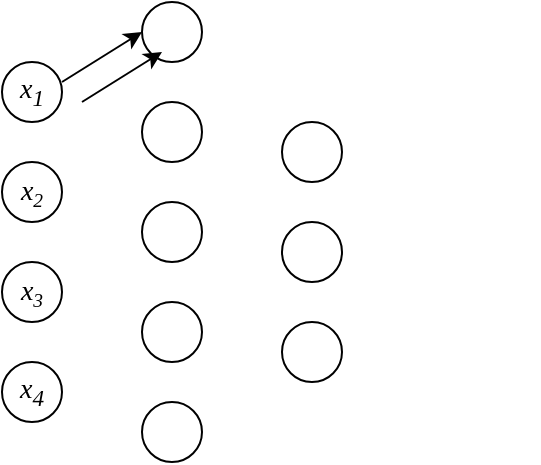 <mxfile version="14.4.8" type="github" pages="4"><diagram id="WSE3ILW134TUoGIqvRKd" name="Page-1"><mxGraphModel dx="884" dy="551" grid="1" gridSize="10" guides="1" tooltips="1" connect="1" arrows="1" fold="1" page="1" pageScale="1" pageWidth="827" pageHeight="1169" math="0" shadow="0"><root><mxCell id="0"/><mxCell id="1" parent="0"/><mxCell id="jjLPxzHx9ldPO0-9fvnH-3" value="" style="endArrow=none;html=1;" edge="1" parent="1"><mxGeometry width="50" height="50" relative="1" as="geometry"><mxPoint x="420" y="770" as="sourcePoint"/><mxPoint x="420" y="770" as="targetPoint"/></mxGeometry></mxCell><mxCell id="jjLPxzHx9ldPO0-9fvnH-4" style="edgeStyle=orthogonalEdgeStyle;rounded=0;orthogonalLoop=1;jettySize=auto;html=1;exitX=0.5;exitY=1;exitDx=0;exitDy=0;" edge="1" parent="1"><mxGeometry relative="1" as="geometry"><mxPoint x="420" y="770" as="sourcePoint"/><mxPoint x="420" y="770" as="targetPoint"/></mxGeometry></mxCell><mxCell id="jjLPxzHx9ldPO0-9fvnH-6" value="&lt;i style=&quot;font-size: 14px&quot;&gt;&lt;font face=&quot;Times New Roman&quot; style=&quot;font-size: 14px&quot;&gt;&lt;span&gt;x&lt;/span&gt;&lt;span&gt;&lt;sub&gt;1&lt;/sub&gt;&lt;/span&gt;&lt;/font&gt;&lt;/i&gt;" style="ellipse;whiteSpace=wrap;html=1;aspect=fixed;" vertex="1" parent="1"><mxGeometry x="160" y="680" width="30" height="30" as="geometry"/></mxCell><mxCell id="jjLPxzHx9ldPO0-9fvnH-7" value="&lt;i&gt;&lt;font face=&quot;Times New Roman&quot;&gt;&lt;span style=&quot;font-size: 14px&quot;&gt;x&lt;/span&gt;&lt;span style=&quot;font-size: 11.667px&quot;&gt;&lt;sub&gt;2&lt;/sub&gt;&lt;/span&gt;&lt;/font&gt;&lt;/i&gt;" style="ellipse;whiteSpace=wrap;html=1;aspect=fixed;" vertex="1" parent="1"><mxGeometry x="160" y="730" width="30" height="30" as="geometry"/></mxCell><mxCell id="jjLPxzHx9ldPO0-9fvnH-8" value="&lt;i&gt;&lt;font face=&quot;Times New Roman&quot;&gt;&lt;span style=&quot;font-size: 14px&quot;&gt;x&lt;/span&gt;&lt;span style=&quot;font-size: 11.667px&quot;&gt;&lt;sub&gt;3&lt;/sub&gt;&lt;/span&gt;&lt;/font&gt;&lt;/i&gt;" style="ellipse;whiteSpace=wrap;html=1;aspect=fixed;" vertex="1" parent="1"><mxGeometry x="160" y="780" width="30" height="30" as="geometry"/></mxCell><mxCell id="jjLPxzHx9ldPO0-9fvnH-9" value="&lt;i style=&quot;font-size: 14px&quot;&gt;&lt;font face=&quot;Times New Roman&quot; style=&quot;font-size: 14px&quot;&gt;&lt;span&gt;x&lt;/span&gt;&lt;span&gt;&lt;sub&gt;4&lt;/sub&gt;&lt;/span&gt;&lt;/font&gt;&lt;/i&gt;" style="ellipse;whiteSpace=wrap;html=1;aspect=fixed;" vertex="1" parent="1"><mxGeometry x="160" y="830" width="30" height="30" as="geometry"/></mxCell><mxCell id="jjLPxzHx9ldPO0-9fvnH-10" value="" style="ellipse;whiteSpace=wrap;html=1;aspect=fixed;" vertex="1" parent="1"><mxGeometry x="230" y="650" width="30" height="30" as="geometry"/></mxCell><mxCell id="jjLPxzHx9ldPO0-9fvnH-11" value="" style="ellipse;whiteSpace=wrap;html=1;aspect=fixed;" vertex="1" parent="1"><mxGeometry x="230" y="700" width="30" height="30" as="geometry"/></mxCell><mxCell id="jjLPxzHx9ldPO0-9fvnH-13" value="" style="ellipse;whiteSpace=wrap;html=1;aspect=fixed;" vertex="1" parent="1"><mxGeometry x="230" y="750" width="30" height="30" as="geometry"/></mxCell><mxCell id="jjLPxzHx9ldPO0-9fvnH-14" value="" style="ellipse;whiteSpace=wrap;html=1;aspect=fixed;" vertex="1" parent="1"><mxGeometry x="230" y="800" width="30" height="30" as="geometry"/></mxCell><mxCell id="jjLPxzHx9ldPO0-9fvnH-15" value="" style="ellipse;whiteSpace=wrap;html=1;aspect=fixed;" vertex="1" parent="1"><mxGeometry x="230" y="850" width="30" height="30" as="geometry"/></mxCell><mxCell id="jjLPxzHx9ldPO0-9fvnH-17" value="" style="ellipse;whiteSpace=wrap;html=1;aspect=fixed;" vertex="1" parent="1"><mxGeometry x="300" y="710" width="30" height="30" as="geometry"/></mxCell><mxCell id="jjLPxzHx9ldPO0-9fvnH-18" value="" style="ellipse;whiteSpace=wrap;html=1;aspect=fixed;" vertex="1" parent="1"><mxGeometry x="300" y="760" width="30" height="30" as="geometry"/></mxCell><mxCell id="jjLPxzHx9ldPO0-9fvnH-19" value="" style="ellipse;whiteSpace=wrap;html=1;aspect=fixed;" vertex="1" parent="1"><mxGeometry x="300" y="810" width="30" height="30" as="geometry"/></mxCell><mxCell id="jjLPxzHx9ldPO0-9fvnH-21" value="" style="endArrow=classic;html=1;entryX=0;entryY=0.5;entryDx=0;entryDy=0;" edge="1" parent="1" target="jjLPxzHx9ldPO0-9fvnH-10"><mxGeometry width="50" height="50" relative="1" as="geometry"><mxPoint x="190" y="690" as="sourcePoint"/><mxPoint x="220" y="660" as="targetPoint"/></mxGeometry></mxCell><mxCell id="jjLPxzHx9ldPO0-9fvnH-24" value="" style="endArrow=classic;html=1;entryX=0;entryY=0.5;entryDx=0;entryDy=0;" edge="1" parent="1"><mxGeometry width="50" height="50" relative="1" as="geometry"><mxPoint x="200" y="700" as="sourcePoint"/><mxPoint x="240" y="675" as="targetPoint"/></mxGeometry></mxCell></root></mxGraphModel></diagram><diagram id="C2nF4k45slujUINuCDwt" name="Page-2"><mxGraphModel dx="884" dy="551" grid="1" gridSize="10" guides="1" tooltips="1" connect="1" arrows="1" fold="1" page="1" pageScale="1" pageWidth="827" pageHeight="1169" math="0" shadow="0"><root><mxCell id="EUeyvfUsKKMItpRCQ-M3-0"/><mxCell id="EUeyvfUsKKMItpRCQ-M3-1" parent="EUeyvfUsKKMItpRCQ-M3-0"/><mxCell id="EUeyvfUsKKMItpRCQ-M3-15" value="" style="rounded=0;whiteSpace=wrap;html=1;" vertex="1" parent="EUeyvfUsKKMItpRCQ-M3-1"><mxGeometry x="100" y="160" width="20" height="20" as="geometry"/></mxCell><mxCell id="EUeyvfUsKKMItpRCQ-M3-17" value="" style="rounded=0;whiteSpace=wrap;html=1;" vertex="1" parent="EUeyvfUsKKMItpRCQ-M3-1"><mxGeometry x="80" y="160" width="20" height="20" as="geometry"/></mxCell><mxCell id="EUeyvfUsKKMItpRCQ-M3-20" value="" style="rounded=0;whiteSpace=wrap;html=1;" vertex="1" parent="EUeyvfUsKKMItpRCQ-M3-1"><mxGeometry x="120" y="160" width="20" height="20" as="geometry"/></mxCell><mxCell id="EUeyvfUsKKMItpRCQ-M3-25" value="" style="rounded=0;whiteSpace=wrap;html=1;" vertex="1" parent="EUeyvfUsKKMItpRCQ-M3-1"><mxGeometry x="140" y="160" width="20" height="20" as="geometry"/></mxCell><mxCell id="EUeyvfUsKKMItpRCQ-M3-26" value="" style="rounded=0;whiteSpace=wrap;html=1;" vertex="1" parent="EUeyvfUsKKMItpRCQ-M3-1"><mxGeometry x="160" y="160" width="20" height="20" as="geometry"/></mxCell><mxCell id="EUeyvfUsKKMItpRCQ-M3-43" value="" style="rounded=0;whiteSpace=wrap;html=1;" vertex="1" parent="EUeyvfUsKKMItpRCQ-M3-1"><mxGeometry x="100" y="181" width="20" height="20" as="geometry"/></mxCell><mxCell id="EUeyvfUsKKMItpRCQ-M3-44" value="" style="rounded=0;whiteSpace=wrap;html=1;" vertex="1" parent="EUeyvfUsKKMItpRCQ-M3-1"><mxGeometry x="80" y="181" width="20" height="20" as="geometry"/></mxCell><mxCell id="EUeyvfUsKKMItpRCQ-M3-45" value="" style="rounded=0;whiteSpace=wrap;html=1;" vertex="1" parent="EUeyvfUsKKMItpRCQ-M3-1"><mxGeometry x="120" y="181" width="20" height="20" as="geometry"/></mxCell><mxCell id="EUeyvfUsKKMItpRCQ-M3-46" value="" style="rounded=0;whiteSpace=wrap;html=1;" vertex="1" parent="EUeyvfUsKKMItpRCQ-M3-1"><mxGeometry x="140" y="181" width="20" height="20" as="geometry"/></mxCell><mxCell id="EUeyvfUsKKMItpRCQ-M3-47" value="" style="rounded=0;whiteSpace=wrap;html=1;" vertex="1" parent="EUeyvfUsKKMItpRCQ-M3-1"><mxGeometry x="160" y="181" width="20" height="20" as="geometry"/></mxCell></root></mxGraphModel></diagram><diagram id="Qmrw0CH839J5pqN2Pd-e" name="Page-3"><mxGraphModel dx="884" dy="495" grid="1" gridSize="10" guides="1" tooltips="1" connect="1" arrows="1" fold="1" page="1" pageScale="1" pageWidth="827" pageHeight="1169" math="0" shadow="0"><root><mxCell id="jDmmhBQTFemCONxyXjUW-0"/><mxCell id="jDmmhBQTFemCONxyXjUW-1" parent="jDmmhBQTFemCONxyXjUW-0"/><mxCell id="jDmmhBQTFemCONxyXjUW-9" style="edgeStyle=orthogonalEdgeStyle;rounded=0;orthogonalLoop=1;jettySize=auto;html=1;exitX=1;exitY=0.5;exitDx=0;exitDy=0;entryX=0;entryY=0.5;entryDx=0;entryDy=0;" edge="1" parent="jDmmhBQTFemCONxyXjUW-1" source="jDmmhBQTFemCONxyXjUW-3" target="jDmmhBQTFemCONxyXjUW-4"><mxGeometry relative="1" as="geometry"/></mxCell><mxCell id="jDmmhBQTFemCONxyXjUW-3" value="&lt;font style=&quot;font-size: 16px&quot;&gt;输入&lt;/font&gt;" style="rounded=1;whiteSpace=wrap;html=1;" vertex="1" parent="jDmmhBQTFemCONxyXjUW-1"><mxGeometry x="90" y="200" width="110" height="50" as="geometry"/></mxCell><mxCell id="jDmmhBQTFemCONxyXjUW-10" style="edgeStyle=orthogonalEdgeStyle;rounded=0;orthogonalLoop=1;jettySize=auto;html=1;exitX=1;exitY=0.5;exitDx=0;exitDy=0;" edge="1" parent="jDmmhBQTFemCONxyXjUW-1" source="jDmmhBQTFemCONxyXjUW-4" target="jDmmhBQTFemCONxyXjUW-5"><mxGeometry relative="1" as="geometry"/></mxCell><mxCell id="jDmmhBQTFemCONxyXjUW-4" value="&lt;font style=&quot;font-size: 16px&quot;&gt;CNN&lt;/font&gt;" style="rounded=1;whiteSpace=wrap;html=1;" vertex="1" parent="jDmmhBQTFemCONxyXjUW-1"><mxGeometry x="260" y="200" width="120" height="50" as="geometry"/></mxCell><mxCell id="jDmmhBQTFemCONxyXjUW-5" value="&lt;font style=&quot;font-size: 16px&quot;&gt;分类损失Lcls&lt;br&gt;回归损失Lreg&lt;/font&gt;" style="rounded=1;whiteSpace=wrap;html=1;" vertex="1" parent="jDmmhBQTFemCONxyXjUW-1"><mxGeometry x="440" y="200" width="120" height="50" as="geometry"/></mxCell><mxCell id="jDmmhBQTFemCONxyXjUW-6" value="&lt;font style=&quot;font-size: 16px&quot;&gt;CNN特征&lt;/font&gt;" style="rounded=1;whiteSpace=wrap;html=1;fillColor=#dae8fc;strokeColor=#6c8ebf;" vertex="1" parent="jDmmhBQTFemCONxyXjUW-1"><mxGeometry x="160" y="290" width="110" height="50" as="geometry"/></mxCell><mxCell id="jDmmhBQTFemCONxyXjUW-7" value="&lt;font style=&quot;font-size: 16px&quot;&gt;区域分类&lt;br&gt;位置精修&lt;br&gt;&lt;/font&gt;" style="rounded=1;whiteSpace=wrap;html=1;fillColor=#dae8fc;strokeColor=#6c8ebf;" vertex="1" parent="jDmmhBQTFemCONxyXjUW-1"><mxGeometry x="360" y="290" width="110" height="50" as="geometry"/></mxCell><mxCell id="jDmmhBQTFemCONxyXjUW-8" value="" style="shape=flexArrow;endArrow=classic;html=1;entryX=0;entryY=0.5;entryDx=0;entryDy=0;fillColor=#ffe6cc;strokeColor=#d79b00;exitX=1;exitY=0.5;exitDx=0;exitDy=0;exitPerimeter=0;" edge="1" parent="jDmmhBQTFemCONxyXjUW-1" source="jDmmhBQTFemCONxyXjUW-6" target="jDmmhBQTFemCONxyXjUW-7"><mxGeometry width="50" height="50" relative="1" as="geometry"><mxPoint x="280" y="315" as="sourcePoint"/><mxPoint x="330" y="270" as="targetPoint"/></mxGeometry></mxCell></root></mxGraphModel></diagram><diagram id="TJ7C56qp3_dpsDD1cluM" name="Page-4"><mxGraphModel dx="884" dy="495" grid="1" gridSize="10" guides="1" tooltips="1" connect="1" arrows="1" fold="1" page="1" pageScale="1" pageWidth="827" pageHeight="1169" math="0" shadow="0"><root><mxCell id="_VbRyEi4eSYCBUH7dsH0-0"/><mxCell id="_VbRyEi4eSYCBUH7dsH0-1" parent="_VbRyEi4eSYCBUH7dsH0-0"/><mxCell id="ZfdzN9h140y2ZWYQQ0Wh-15" value="" style="rounded=1;whiteSpace=wrap;html=1;strokeColor=#E1D5E7;" vertex="1" parent="_VbRyEi4eSYCBUH7dsH0-1"><mxGeometry x="296" y="150" width="234" height="180" as="geometry"/></mxCell><mxCell id="ZfdzN9h140y2ZWYQQ0Wh-0" style="edgeStyle=orthogonalEdgeStyle;rounded=0;orthogonalLoop=1;jettySize=auto;html=1;exitX=1;exitY=0.5;exitDx=0;exitDy=0;entryX=0;entryY=0.5;entryDx=0;entryDy=0;" edge="1" parent="_VbRyEi4eSYCBUH7dsH0-1" source="ZfdzN9h140y2ZWYQQ0Wh-1" target="ZfdzN9h140y2ZWYQQ0Wh-3"><mxGeometry relative="1" as="geometry"/></mxCell><mxCell id="ZfdzN9h140y2ZWYQQ0Wh-1" value="&lt;font style=&quot;font-size: 16px&quot;&gt;输入&lt;/font&gt;" style="rounded=1;whiteSpace=wrap;html=1;" vertex="1" parent="_VbRyEi4eSYCBUH7dsH0-1"><mxGeometry x="80" y="200" width="70" height="50" as="geometry"/></mxCell><mxCell id="ZfdzN9h140y2ZWYQQ0Wh-12" style="edgeStyle=orthogonalEdgeStyle;rounded=0;orthogonalLoop=1;jettySize=auto;html=1;exitX=1;exitY=0.5;exitDx=0;exitDy=0;entryX=0;entryY=0.5;entryDx=0;entryDy=0;" edge="1" parent="_VbRyEi4eSYCBUH7dsH0-1" source="ZfdzN9h140y2ZWYQQ0Wh-3" target="ZfdzN9h140y2ZWYQQ0Wh-10"><mxGeometry relative="1" as="geometry"/></mxCell><mxCell id="ZfdzN9h140y2ZWYQQ0Wh-3" value="&lt;font style=&quot;font-size: 16px&quot;&gt;卷积&amp;amp;池化&lt;/font&gt;" style="rounded=1;whiteSpace=wrap;html=1;" vertex="1" parent="_VbRyEi4eSYCBUH7dsH0-1"><mxGeometry x="180" y="200" width="100" height="50" as="geometry"/></mxCell><mxCell id="ZfdzN9h140y2ZWYQQ0Wh-5" value="&lt;font style=&quot;font-size: 16px&quot;&gt;候选区域&lt;br&gt;CNN特征&lt;/font&gt;" style="rounded=1;whiteSpace=wrap;html=1;fillColor=#dae8fc;strokeColor=#6c8ebf;" vertex="1" parent="_VbRyEi4eSYCBUH7dsH0-1"><mxGeometry x="253" y="350" width="120" height="60" as="geometry"/></mxCell><mxCell id="ZfdzN9h140y2ZWYQQ0Wh-6" value="&lt;font style=&quot;font-size: 16px&quot;&gt;区域分类&lt;br&gt;位置精修&lt;br&gt;&lt;/font&gt;" style="rounded=1;whiteSpace=wrap;html=1;fillColor=#dae8fc;strokeColor=#6c8ebf;" vertex="1" parent="_VbRyEi4eSYCBUH7dsH0-1"><mxGeometry x="453" y="350" width="120" height="60" as="geometry"/></mxCell><mxCell id="ZfdzN9h140y2ZWYQQ0Wh-7" value="" style="shape=flexArrow;endArrow=classic;html=1;entryX=0;entryY=0.5;entryDx=0;entryDy=0;fillColor=#ffe6cc;strokeColor=#d79b00;" edge="1" parent="_VbRyEi4eSYCBUH7dsH0-1" target="ZfdzN9h140y2ZWYQQ0Wh-6"><mxGeometry width="50" height="50" relative="1" as="geometry"><mxPoint x="373" y="380" as="sourcePoint"/><mxPoint x="423" y="330" as="targetPoint"/></mxGeometry></mxCell><mxCell id="ZfdzN9h140y2ZWYQQ0Wh-25" style="edgeStyle=orthogonalEdgeStyle;rounded=0;orthogonalLoop=1;jettySize=auto;html=1;exitX=1;exitY=0.5;exitDx=0;exitDy=0;entryX=0;entryY=0.5;entryDx=0;entryDy=0;" edge="1" parent="_VbRyEi4eSYCBUH7dsH0-1" source="ZfdzN9h140y2ZWYQQ0Wh-8" target="ZfdzN9h140y2ZWYQQ0Wh-11"><mxGeometry relative="1" as="geometry"/></mxCell><mxCell id="ZfdzN9h140y2ZWYQQ0Wh-8" value="&lt;span style=&quot;font-size: 16px&quot;&gt;ROI_Pooling&lt;/span&gt;" style="rounded=1;whiteSpace=wrap;html=1;" vertex="1" parent="_VbRyEi4eSYCBUH7dsH0-1"><mxGeometry x="420" y="200" width="96" height="50" as="geometry"/></mxCell><mxCell id="ZfdzN9h140y2ZWYQQ0Wh-9" value="&lt;span style=&quot;font-size: 16px&quot;&gt;分类损失Lcls&lt;/span&gt;" style="rounded=1;whiteSpace=wrap;html=1;" vertex="1" parent="_VbRyEi4eSYCBUH7dsH0-1"><mxGeometry x="660" y="150" width="100" height="50" as="geometry"/></mxCell><mxCell id="ZfdzN9h140y2ZWYQQ0Wh-13" style="edgeStyle=orthogonalEdgeStyle;rounded=0;orthogonalLoop=1;jettySize=auto;html=1;exitX=1;exitY=0.5;exitDx=0;exitDy=0;entryX=0;entryY=0.5;entryDx=0;entryDy=0;" edge="1" parent="_VbRyEi4eSYCBUH7dsH0-1" source="ZfdzN9h140y2ZWYQQ0Wh-10" target="ZfdzN9h140y2ZWYQQ0Wh-8"><mxGeometry relative="1" as="geometry"/></mxCell><mxCell id="ZfdzN9h140y2ZWYQQ0Wh-23" style="edgeStyle=orthogonalEdgeStyle;rounded=0;orthogonalLoop=1;jettySize=auto;html=1;exitX=0.25;exitY=1;exitDx=0;exitDy=0;entryX=0;entryY=0.5;entryDx=0;entryDy=0;" edge="1" parent="_VbRyEi4eSYCBUH7dsH0-1" source="ZfdzN9h140y2ZWYQQ0Wh-10" target="ZfdzN9h140y2ZWYQQ0Wh-14"><mxGeometry relative="1" as="geometry"/></mxCell><mxCell id="ZfdzN9h140y2ZWYQQ0Wh-10" value="&lt;font style=&quot;font-size: 16px&quot;&gt;卷积&lt;/font&gt;" style="rounded=1;whiteSpace=wrap;html=1;" vertex="1" parent="_VbRyEi4eSYCBUH7dsH0-1"><mxGeometry x="310" y="200" width="70" height="50" as="geometry"/></mxCell><mxCell id="ZfdzN9h140y2ZWYQQ0Wh-27" style="edgeStyle=orthogonalEdgeStyle;rounded=0;orthogonalLoop=1;jettySize=auto;html=1;entryX=0;entryY=0.5;entryDx=0;entryDy=0;" edge="1" parent="_VbRyEi4eSYCBUH7dsH0-1" source="ZfdzN9h140y2ZWYQQ0Wh-11" target="ZfdzN9h140y2ZWYQQ0Wh-9"><mxGeometry relative="1" as="geometry"/></mxCell><mxCell id="ZfdzN9h140y2ZWYQQ0Wh-28" style="edgeStyle=orthogonalEdgeStyle;rounded=0;orthogonalLoop=1;jettySize=auto;html=1;" edge="1" parent="_VbRyEi4eSYCBUH7dsH0-1" source="ZfdzN9h140y2ZWYQQ0Wh-11" target="ZfdzN9h140y2ZWYQQ0Wh-24"><mxGeometry relative="1" as="geometry"/></mxCell><mxCell id="ZfdzN9h140y2ZWYQQ0Wh-11" value="&lt;span style=&quot;font-size: 16px&quot;&gt;全连接&lt;/span&gt;" style="rounded=1;whiteSpace=wrap;html=1;" vertex="1" parent="_VbRyEi4eSYCBUH7dsH0-1"><mxGeometry x="550" y="200" width="70" height="50" as="geometry"/></mxCell><mxCell id="ZfdzN9h140y2ZWYQQ0Wh-22" style="edgeStyle=orthogonalEdgeStyle;rounded=0;orthogonalLoop=1;jettySize=auto;html=1;exitX=1;exitY=0.5;exitDx=0;exitDy=0;entryX=0.75;entryY=1;entryDx=0;entryDy=0;" edge="1" parent="_VbRyEi4eSYCBUH7dsH0-1" source="ZfdzN9h140y2ZWYQQ0Wh-14" target="ZfdzN9h140y2ZWYQQ0Wh-8"><mxGeometry relative="1" as="geometry"/></mxCell><mxCell id="ZfdzN9h140y2ZWYQQ0Wh-14" value="&lt;span style=&quot;font-size: 16px&quot;&gt;区域提案&lt;/span&gt;" style="rounded=1;whiteSpace=wrap;html=1;" vertex="1" parent="_VbRyEi4eSYCBUH7dsH0-1"><mxGeometry x="360" y="270" width="100" height="50" as="geometry"/></mxCell><mxCell id="ZfdzN9h140y2ZWYQQ0Wh-24" value="&lt;span style=&quot;font-size: 16px&quot;&gt;回归损失Lreg&lt;/span&gt;" style="rounded=1;whiteSpace=wrap;html=1;" vertex="1" parent="_VbRyEi4eSYCBUH7dsH0-1"><mxGeometry x="660" y="240" width="100" height="50" as="geometry"/></mxCell><mxCell id="ZfdzN9h140y2ZWYQQ0Wh-30" value="Text" style="text;html=1;strokeColor=none;fillColor=none;align=center;verticalAlign=middle;whiteSpace=wrap;rounded=0;" vertex="1" parent="_VbRyEi4eSYCBUH7dsH0-1"><mxGeometry x="390" y="250" width="40" height="20" as="geometry"/></mxCell><mxCell id="ZfdzN9h140y2ZWYQQ0Wh-31" value="&lt;font style=&quot;font-size: 16px&quot;&gt;RPN&lt;/font&gt;" style="text;html=1;strokeColor=none;fillColor=none;align=center;verticalAlign=middle;whiteSpace=wrap;rounded=0;" vertex="1" parent="_VbRyEi4eSYCBUH7dsH0-1"><mxGeometry x="390" y="161" width="40" height="20" as="geometry"/></mxCell></root></mxGraphModel></diagram></mxfile>